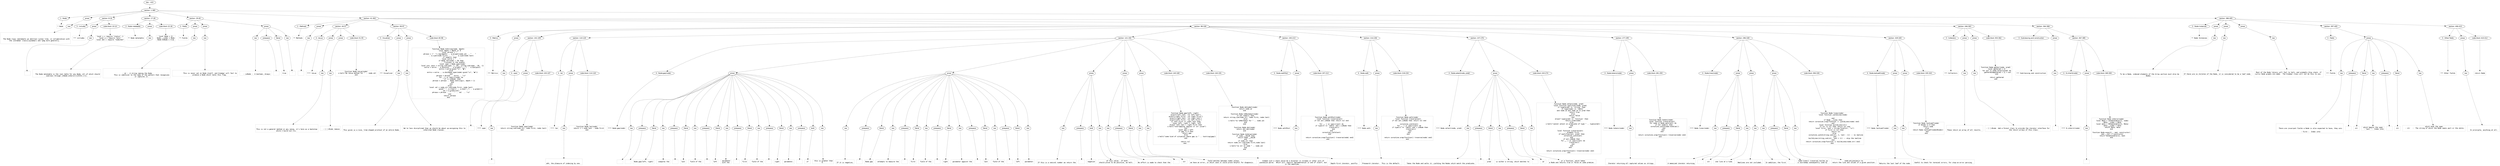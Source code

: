 digraph hierarchy {

node [fontname=Helvetica]
edge [style=dashed]

doc_0 [label="doc - 415"]


doc_0 -> { section_1}
{rank=same; section_1}

section_1 [label="section: 1-385"]


section_1 -> { header_2 prose_3 section_4 section_5 section_6 section_7 section_8}
{rank=same; header_2 prose_3 section_4 section_5 section_6 section_7 section_8}

header_2 [label="1 : Node"]

prose_3 [label="prose"]

section_4 [label="section: 8-16"]

section_5 [label="section: 17-28"]

section_6 [label="section: 29-40"]

section_7 [label="section: 41-363"]

section_8 [label="section: 386-405"]


header_2 -> leaf_9
leaf_9  [color=Gray,shape=rectangle,fontname=Inconsolata,label="* Node"]
prose_3 -> { raw_10}
{rank=same; raw_10}

raw_10 [label="raw"]


raw_10 -> leaf_11
leaf_11  [color=Gray,shape=rectangle,fontname=Inconsolata,label="


  The Node class implements an abstract syntax tree, in collaboration with
the [[Grammar class][/grammar] and lpeg more generally.  

"]
section_4 -> { header_12 prose_13 codeblock_14}
{rank=same; header_12 prose_13 codeblock_14}

header_12 [label="3 : includes"]

prose_13 [label="prose"]

codeblock_14 [label="code block 10-14"]


header_12 -> leaf_15
leaf_15  [color=Gray,shape=rectangle,fontname=Inconsolata,label="*** includes"]
prose_13 -> { raw_16}
{rank=same; raw_16}

raw_16 [label="raw"]


raw_16 -> leaf_17
leaf_17  [color=Gray,shape=rectangle,fontname=Inconsolata,label="
"]
codeblock_14 -> leaf_18
leaf_18  [color=Gray,shape=rectangle,fontname=Inconsolata,label="local s = require \"status\" ()
local a = require \"ansi\"
local dot = require \"node/dot\""]
section_5 -> { header_19 prose_20 codeblock_21}
{rank=same; header_19 prose_20 codeblock_21}

header_19 [label="2 : Node metatable"]

prose_20 [label="prose"]

codeblock_21 [label="code block 22-26"]


header_19 -> leaf_22
leaf_22  [color=Gray,shape=rectangle,fontname=Inconsolata,label="** Node metatable"]
prose_20 -> { raw_23}
{rank=same; raw_23}

raw_23 [label="raw"]


raw_23 -> leaf_24
leaf_24  [color=Gray,shape=rectangle,fontname=Inconsolata,label="

  The Node metatable is the root table for any Node, all of which should
subclass through [[Node:inherit()][httk://]].
"]
codeblock_21 -> leaf_25
leaf_25  [color=Gray,shape=rectangle,fontname=Inconsolata,label="local Node = {}
Node.__index = Node
Node.isNode = true"]
section_6 -> { header_26 prose_27 prose_28 prose_29}
{rank=same; header_26 prose_27 prose_28 prose_29}

header_26 [label="2 : Fields"]

prose_27 [label="prose"]

prose_28 [label="prose"]

prose_29 [label="prose"]


header_26 -> leaf_30
leaf_30  [color=Gray,shape=rectangle,fontname=Inconsolata,label="** Fields"]
prose_27 -> { raw_31}
{rank=same; raw_31}

raw_31 [label="raw"]


raw_31 -> leaf_32
leaf_32  [color=Gray,shape=rectangle,fontname=Inconsolata,label="

   - id :  A string naming the Node. 
           This is identical to the name of the pattern that recognizes
           or captures it.
"]
prose_28 -> { raw_33}
{rank=same; raw_33}

raw_33 [label="raw"]


raw_33 -> leaf_34
leaf_34  [color=Gray,shape=rectangle,fontname=Inconsolata,label="
           This is never set on Node itself, and Grammar will fail to
           produce a Node which lacks this flag. 
"]
prose_29 -> { raw_35 prespace_36 literal_37 raw_38}
{rank=same; raw_35 prespace_36 literal_37 raw_38}

raw_35 [label="raw"]

prespace_36 [label="prespace"]

literal_37 [label="literal"]

raw_38 [label="raw"]


raw_35 -> leaf_39
leaf_39  [color=Gray,shape=rectangle,fontname=Inconsolata,label="
   - isNode :  A boolean, always"]
prespace_36 -> leaf_40
leaf_40  [color=Gray,shape=rectangle,fontname=Inconsolata,label=" "]
literal_37 -> leaf_41
leaf_41  [color=Gray,shape=rectangle,fontname=Inconsolata,label="true"]
raw_38 -> leaf_42
leaf_42  [color=Gray,shape=rectangle,fontname=Inconsolata,label=".

"]
section_7 -> { header_43 prose_44 section_45 section_46 section_47 section_48 section_49}
{rank=same; header_43 prose_44 section_45 section_46 section_47 section_48 section_49}

header_43 [label="2 : Methods"]

prose_44 [label="prose"]

section_45 [label="section: 44-57"]

section_46 [label="section: 58-97"]

section_47 [label="section: 98-328"]

section_48 [label="section: 346-363"]

section_49 [label="section: 364-366"]


header_43 -> leaf_50
leaf_50  [color=Gray,shape=rectangle,fontname=Inconsolata,label="** Methods"]
prose_44 -> { raw_51}
{rank=same; raw_51}

raw_51 [label="raw"]


raw_51 -> leaf_52
leaf_52  [color=Gray,shape=rectangle,fontname=Inconsolata,label="

"]
section_45 -> { header_53 prose_54 prose_55 codeblock_56}
{rank=same; header_53 prose_54 prose_55 codeblock_56}

header_53 [label="4 : toLua"]

prose_54 [label="prose"]

prose_55 [label="prose"]

codeblock_56 [label="code block 51-55"]


header_53 -> leaf_57
leaf_57  [color=Gray,shape=rectangle,fontname=Inconsolata,label="**** toLua"]
prose_54 -> { raw_58}
{rank=same; raw_58}

raw_58 [label="raw"]


raw_58 -> leaf_59
leaf_59  [color=Gray,shape=rectangle,fontname=Inconsolata,label="

This is not a general method in any sense, it's here as a backstop
while I build out Clu. 
"]
prose_55 -> { raw_60}
{rank=same; raw_60}

raw_60 [label="raw"]


raw_60 -> leaf_61
leaf_61  [color=Gray,shape=rectangle,fontname=Inconsolata,label="
  - [ ] #todo remove
"]
codeblock_56 -> leaf_62
leaf_62  [color=Gray,shape=rectangle,fontname=Inconsolata,label="function Node.toLua(node)
  s:halt(\"No toLua method for \" .. node.id)
end"]
section_46 -> { header_63 prose_64 prose_65 codeblock_66}
{rank=same; header_63 prose_64 prose_65 codeblock_66}

header_63 [label="3 : Visualizer"]

prose_64 [label="prose"]

prose_65 [label="prose"]

codeblock_66 [label="code block 65-96"]


header_63 -> leaf_67
leaf_67  [color=Gray,shape=rectangle,fontname=Inconsolata,label="*** Visualizer"]
prose_64 -> { raw_68}
{rank=same; raw_68}

raw_68 [label="raw"]


raw_68 -> leaf_69
leaf_69  [color=Gray,shape=rectangle,fontname=Inconsolata,label="

This gives us a nice, tree-shaped printout of an entire Node.
"]
prose_65 -> { raw_70}
{rank=same; raw_70}

raw_70 [label="raw"]


raw_70 -> leaf_71
leaf_71  [color=Gray,shape=rectangle,fontname=Inconsolata,label="
We're less disciplined than we should be about up-assigning this to
inherited Node classes. 
"]
codeblock_66 -> leaf_72
leaf_72  [color=Gray,shape=rectangle,fontname=Inconsolata,label="function Node.toString(node, depth)
   local depth = depth or 0
   local phrase = \"\"
   phrase = (\"  \"):rep(depth) .. a.bright(node.id) .. \"    \"
      .. a.cyan(node.first) .. \"-\" .. a.cyan(node.last)
   if node[1] then
      local extra = \"    \"
      if Node.len(node) > 56 then
         --  Truncate in the middle
         local span = Node.span(node)
         local pre, post = string.sub(span, 1, 26), string.sub(span, -26, -1)
         extra = extra .. a.dim(pre) .. a.bright(\"………\") .. a.dim(post)
         extra = extra:gsub(\"\\n\", \"◼︎\")
      else
         extra = extra .. a.dim(Node.span(node):gsub(\"\\n\", \"◼︎\"))
      end
      phrase = phrase .. extra .. \"\\n\"
      for _,v in ipairs(node) do
         if (v.isNode) then
            phrase = phrase .. Node.toString(v, depth + 1)
         end
      end
   else
      local val = node.str:sub(node.first, node.last)
                          :gsub(\" \", a.clear() .. a.dim(\"_\") .. a.green())
      val = a.green(val)
      phrase = phrase .. \"    \" .. val  .. \"\\n\"
   end
   return phrase
end"]
section_47 -> { header_73 prose_74 section_75 section_76 section_77 section_78 section_79 section_80 section_81 section_82 section_83}
{rank=same; header_73 prose_74 section_75 section_76 section_77 section_78 section_79 section_80 section_81 section_82 section_83}

header_73 [label="3 : Metrics"]

prose_74 [label="prose"]

section_75 [label="section: 101-109"]

section_76 [label="section: 110-120"]

section_77 [label="section: 121-192"]

section_78 [label="section: 193-213"]

section_79 [label="section: 214-236"]

section_80 [label="section: 237-276"]

section_81 [label="section: 277-295"]

section_82 [label="section: 296-328"]

section_83 [label="section: 329-345"]


header_73 -> leaf_84
leaf_84  [color=Gray,shape=rectangle,fontname=Inconsolata,label="*** Metrics"]
prose_74 -> { raw_85}
{rank=same; raw_85}

raw_85 [label="raw"]


raw_85 -> leaf_86
leaf_86  [color=Gray,shape=rectangle,fontname=Inconsolata,label="

"]
section_75 -> { header_87 prose_88 codeblock_89}
{rank=same; header_87 prose_88 codeblock_89}

header_87 [label="4 : span"]

prose_88 [label="prose"]

codeblock_89 [label="code block 103-107"]


header_87 -> leaf_90
leaf_90  [color=Gray,shape=rectangle,fontname=Inconsolata,label="**** span"]
prose_88 -> { raw_91}
{rank=same; raw_91}

raw_91 [label="raw"]


raw_91 -> leaf_92
leaf_92  [color=Gray,shape=rectangle,fontname=Inconsolata,label="
"]
codeblock_89 -> leaf_93
leaf_93  [color=Gray,shape=rectangle,fontname=Inconsolata,label="function Node.span(node)
   return string.sub(node.str, node.first, node.last)
end"]
section_76 -> { header_94 prose_95 codeblock_96}
{rank=same; header_94 prose_95 codeblock_96}

header_94 [label="4 : len"]

prose_95 [label="prose"]

codeblock_96 [label="code block 114-118"]


header_94 -> leaf_97
leaf_97  [color=Gray,shape=rectangle,fontname=Inconsolata,label="**** len"]
prose_95 -> { raw_98}
{rank=same; raw_98}

raw_98 [label="raw"]


raw_98 -> leaf_99
leaf_99  [color=Gray,shape=rectangle,fontname=Inconsolata,label="

ahh, the pleasure of indexing by one. 
"]
codeblock_96 -> leaf_100
leaf_100  [color=Gray,shape=rectangle,fontname=Inconsolata,label="function Node.len(node)
    return 1 + node.last - node.first
end"]
section_77 -> { header_101 prose_102 prose_103 prose_104 prose_105 prose_106 codeblock_107 codeblock_108}
{rank=same; header_101 prose_102 prose_103 prose_104 prose_105 prose_106 codeblock_107 codeblock_108}

header_101 [label="4 : Node:gap(node)"]

prose_102 [label="prose"]

prose_103 [label="prose"]

prose_104 [label="prose"]

prose_105 [label="prose"]

prose_106 [label="prose"]

codeblock_107 [label="code block 140-160"]

codeblock_108 [label="code block 163-191"]


header_101 -> leaf_109
leaf_109  [color=Gray,shape=rectangle,fontname=Inconsolata,label="**** Node:gap(node)"]
prose_102 -> { raw_110 prespace_111 literal_112 raw_113 prespace_114 literal_115 raw_116 prespace_117 literal_118 raw_119 prespace_120 literal_121 raw_122 prespace_123 literal_124 raw_125 prespace_126 bold_127 raw_128}
{rank=same; raw_110 prespace_111 literal_112 raw_113 prespace_114 literal_115 raw_116 prespace_117 literal_118 raw_119 prespace_120 literal_121 raw_122 prespace_123 literal_124 raw_125 prespace_126 bold_127 raw_128}

raw_110 [label="raw"]

prespace_111 [label="prespace"]

literal_112 [label="literal"]

raw_113 [label="raw"]

prespace_114 [label="prespace"]

literal_115 [label="literal"]

raw_116 [label="raw"]

prespace_117 [label="prespace"]

literal_118 [label="literal"]

raw_119 [label="raw"]

prespace_120 [label="prespace"]

literal_121 [label="literal"]

raw_122 [label="raw"]

prespace_123 [label="prespace"]

literal_124 [label="literal"]

raw_125 [label="raw"]

prespace_126 [label="prespace"]

bold_127 [label="bold"]

raw_128 [label="raw"]


raw_110 -> leaf_129
leaf_129  [color=Gray,shape=rectangle,fontname=Inconsolata,label=""]
prespace_111 -> leaf_130
leaf_130  [color=Gray,shape=rectangle,fontname=Inconsolata,label=""]
literal_112 -> leaf_131
leaf_131  [color=Gray,shape=rectangle,fontname=Inconsolata,label="Node.gap(left, right)"]
raw_113 -> leaf_132
leaf_132  [color=Gray,shape=rectangle,fontname=Inconsolata,label=" compares the"]
prespace_114 -> leaf_133
leaf_133  [color=Gray,shape=rectangle,fontname=Inconsolata,label=" "]
literal_115 -> leaf_134
leaf_134  [color=Gray,shape=rectangle,fontname=Inconsolata,label="last"]
raw_116 -> leaf_135
leaf_135  [color=Gray,shape=rectangle,fontname=Inconsolata,label=" field of the"]
prespace_117 -> leaf_136
leaf_136  [color=Gray,shape=rectangle,fontname=Inconsolata,label=" "]
literal_118 -> leaf_137
leaf_137  [color=Gray,shape=rectangle,fontname=Inconsolata,label="left"]
raw_119 -> leaf_138
leaf_138  [color=Gray,shape=rectangle,fontname=Inconsolata,label=" parameter
with the"]
prespace_120 -> leaf_139
leaf_139  [color=Gray,shape=rectangle,fontname=Inconsolata,label=" "]
literal_121 -> leaf_140
leaf_140  [color=Gray,shape=rectangle,fontname=Inconsolata,label="first"]
raw_122 -> leaf_141
leaf_141  [color=Gray,shape=rectangle,fontname=Inconsolata,label=" field of the"]
prespace_123 -> leaf_142
leaf_142  [color=Gray,shape=rectangle,fontname=Inconsolata,label=" "]
literal_124 -> leaf_143
leaf_143  [color=Gray,shape=rectangle,fontname=Inconsolata,label="right"]
raw_125 -> leaf_144
leaf_144  [color=Gray,shape=rectangle,fontname=Inconsolata,label=" parameter,"]
prespace_126 -> leaf_145
leaf_145  [color=Gray,shape=rectangle,fontname=Inconsolata,label=" "]
bold_127 -> leaf_146
leaf_146  [color=Gray,shape=rectangle,fontname=Inconsolata,label="if"]
raw_128 -> leaf_147
leaf_147  [color=Gray,shape=rectangle,fontname=Inconsolata,label=" this is greater than
0. 
"]
prose_103 -> { raw_148 prespace_149 literal_150 raw_151 prespace_152 literal_153 raw_154 prespace_155 literal_156 raw_157 prespace_158 literal_159 raw_160 prespace_161 literal_162 raw_163}
{rank=same; raw_148 prespace_149 literal_150 raw_151 prespace_152 literal_153 raw_154 prespace_155 literal_156 raw_157 prespace_158 literal_159 raw_160 prespace_161 literal_162 raw_163}

raw_148 [label="raw"]

prespace_149 [label="prespace"]

literal_150 [label="literal"]

raw_151 [label="raw"]

prespace_152 [label="prespace"]

literal_153 [label="literal"]

raw_154 [label="raw"]

prespace_155 [label="prespace"]

literal_156 [label="literal"]

raw_157 [label="raw"]

prespace_158 [label="prespace"]

literal_159 [label="literal"]

raw_160 [label="raw"]

prespace_161 [label="prespace"]

literal_162 [label="literal"]

raw_163 [label="raw"]


raw_148 -> leaf_164
leaf_164  [color=Gray,shape=rectangle,fontname=Inconsolata,label="
If it is negative,"]
prespace_149 -> leaf_165
leaf_165  [color=Gray,shape=rectangle,fontname=Inconsolata,label=" "]
literal_150 -> leaf_166
leaf_166  [color=Gray,shape=rectangle,fontname=Inconsolata,label="Node.gap"]
raw_151 -> leaf_167
leaf_167  [color=Gray,shape=rectangle,fontname=Inconsolata,label=" attempts to measure the"]
prespace_152 -> leaf_168
leaf_168  [color=Gray,shape=rectangle,fontname=Inconsolata,label=" "]
literal_153 -> leaf_169
leaf_169  [color=Gray,shape=rectangle,fontname=Inconsolata,label="first"]
raw_154 -> leaf_170
leaf_170  [color=Gray,shape=rectangle,fontname=Inconsolata,label=" field of the"]
prespace_155 -> leaf_171
leaf_171  [color=Gray,shape=rectangle,fontname=Inconsolata,label=""]
literal_156 -> leaf_172
leaf_172  [color=Gray,shape=rectangle,fontname=Inconsolata,label="right"]
raw_157 -> leaf_173
leaf_173  [color=Gray,shape=rectangle,fontname=Inconsolata,label=" parameter against the"]
prespace_158 -> leaf_174
leaf_174  [color=Gray,shape=rectangle,fontname=Inconsolata,label=" "]
literal_159 -> leaf_175
leaf_175  [color=Gray,shape=rectangle,fontname=Inconsolata,label="last"]
raw_160 -> leaf_176
leaf_176  [color=Gray,shape=rectangle,fontname=Inconsolata,label=" field of the"]
prespace_161 -> leaf_177
leaf_177  [color=Gray,shape=rectangle,fontname=Inconsolata,label=" "]
literal_162 -> leaf_178
leaf_178  [color=Gray,shape=rectangle,fontname=Inconsolata,label="left"]
raw_163 -> leaf_179
leaf_179  [color=Gray,shape=rectangle,fontname=Inconsolata,label=" parameter.
"]
prose_104 -> { raw_180 prespace_181 bold_182 raw_183}
{rank=same; raw_180 prespace_181 bold_182 raw_183}

raw_180 [label="raw"]

prespace_181 [label="prespace"]

bold_182 [label="bold"]

raw_183 [label="raw"]


raw_180 -> leaf_184
leaf_184  [color=Gray,shape=rectangle,fontname=Inconsolata,label="
If this is a natural number we return the"]
prespace_181 -> leaf_185
leaf_185  [color=Gray,shape=rectangle,fontname=Inconsolata,label=" "]
bold_182 -> leaf_186
leaf_186  [color=Gray,shape=rectangle,fontname=Inconsolata,label="negation"]
raw_183 -> leaf_187
leaf_187  [color=Gray,shape=rectangle,fontname=Inconsolata,label=" of this value.  If both
should prove to be positive, we halt. 
"]
prose_105 -> { raw_188 prespace_189 literal_190 raw_191}
{rank=same; raw_188 prespace_189 literal_190 raw_191}

raw_188 [label="raw"]

prespace_189 [label="prespace"]

literal_190 [label="literal"]

raw_191 [label="raw"]


raw_188 -> leaf_192
leaf_192  [color=Gray,shape=rectangle,fontname=Inconsolata,label="
No effort is made to check that the"]
prespace_189 -> leaf_193
leaf_193  [color=Gray,shape=rectangle,fontname=Inconsolata,label=" "]
literal_190 -> leaf_194
leaf_194  [color=Gray,shape=rectangle,fontname=Inconsolata,label="str"]
raw_191 -> leaf_195
leaf_195  [color=Gray,shape=rectangle,fontname=Inconsolata,label=" field matches between nodes unless
we have an error, in which case it could prove helpful for diagnosis.  
"]
prose_106 -> { raw_196}
{rank=same; raw_196}

raw_196 [label="raw"]


raw_196 -> leaf_197
leaf_197  [color=Gray,shape=rectangle,fontname=Inconsolata,label="
Indeed such a check would be a disaster in streams or other sort of
piecewise parse.  Which will require implementation in and of itself, but
in the meantime...
"]
codeblock_107 -> leaf_198
leaf_198  [color=Gray,shape=rectangle,fontname=Inconsolata,label="function Node.gap(left, right)
  assert(left.last, \"no left.last\")
  assert(right.first, \"no right.first\")
  assert(right.last, \"no right.last\")
  assert(left.first, \"no left.first\")
  if left.first >= right.last then
    local left, right = right, left
  elseif left.last > right.first then
    s:halt(\"overlapping regions or str issue\")
  end
  local gap = left
  if gap >= 0 then
    return gap
  else
    s:halt(\"some kind of situation where gap is \" .. tostring(gap))
  end

  return nil 
end"]
codeblock_108 -> leaf_199
leaf_199  [color=Gray,shape=rectangle,fontname=Inconsolata,label="function Node.dotLabel(node)
  return node.id
end

function Node.toMarkdown(node)
  if not node[1] then
    return string.sub(node.str, node.first, node.last)
  else
    s:halt(\"no toMarkdown for \" .. node.id)
  end
end

function Node.dot(node)
  return dot.dot(node)
end

function Node.toValue(node)
  if node.__VALUE then
    return node.__VALUE
  end
  if node.str then
    return node.str:sub(node.first,node.last)
  else
    s:halt(\"no str on node \" .. node.id)
  end
end
"]
section_78 -> { header_200 prose_201 codeblock_202}
{rank=same; header_200 prose_201 codeblock_202}

header_200 [label="4 : Node.walkPost"]

prose_201 [label="prose"]

codeblock_202 [label="code block 197-212"]


header_200 -> leaf_203
leaf_203  [color=Gray,shape=rectangle,fontname=Inconsolata,label="**** Node.walkPost"]
prose_201 -> { raw_204}
{rank=same; raw_204}

raw_204 [label="raw"]


raw_204 -> leaf_205
leaf_205  [color=Gray,shape=rectangle,fontname=Inconsolata,label="

Depth-first iterator, postfix 
"]
codeblock_202 -> leaf_206
leaf_206  [color=Gray,shape=rectangle,fontname=Inconsolata,label="function Node.walkPost(node)
    local function traverse(ast)
        if not ast.isNode then return nil end

        for _, v in ipairs(ast) do
            if type(v) == 'table' and v.isNode then
              traverse(v)
            end
        end
        coroutine.yield(ast)
    end

    return coroutine.wrap(function() traverse(node) end)
end"]
section_79 -> { header_207 prose_208 codeblock_209}
{rank=same; header_207 prose_208 codeblock_209}

header_207 [label="4 : Node.walk"]

prose_208 [label="prose"]

codeblock_209 [label="code block 218-234"]


header_207 -> leaf_210
leaf_210  [color=Gray,shape=rectangle,fontname=Inconsolata,label="**** Node.walk"]
prose_208 -> { raw_211}
{rank=same; raw_211}

raw_211 [label="raw"]


raw_211 -> leaf_212
leaf_212  [color=Gray,shape=rectangle,fontname=Inconsolata,label="

Presearch iterator.  This is the default. 
"]
codeblock_209 -> leaf_213
leaf_213  [color=Gray,shape=rectangle,fontname=Inconsolata,label="function Node.walk(node)
  local function traverse(ast)
    if not ast.isNode then return nil end

    coroutine.yield(ast)
    for _, v in ipairs(ast) do
      if type(v) == 'table' and v.isNode then
        traverse(v)
      end
    end
  end

  return coroutine.wrap(function() traverse(node) end)
end
"]
section_80 -> { header_214 prose_215 codeblock_216}
{rank=same; header_214 prose_215 codeblock_216}

header_214 [label="4 : Node.select(node, pred)"]

prose_215 [label="prose"]

codeblock_216 [label="code block 243-274"]


header_214 -> leaf_217
leaf_217  [color=Gray,shape=rectangle,fontname=Inconsolata,label="**** Node.select(node, pred)"]
prose_215 -> { raw_218 prespace_219 literal_220 raw_221 prespace_222 literal_223 raw_224}
{rank=same; raw_218 prespace_219 literal_220 raw_221 prespace_222 literal_223 raw_224}

raw_218 [label="raw"]

prespace_219 [label="prespace"]

literal_220 [label="literal"]

raw_221 [label="raw"]

prespace_222 [label="prespace"]

literal_223 [label="literal"]

raw_224 [label="raw"]


raw_218 -> leaf_225
leaf_225  [color=Gray,shape=rectangle,fontname=Inconsolata,label="

  Takes the Node and walks it, yielding the Nodes which match the predicate."]
prespace_219 -> leaf_226
leaf_226  [color=Gray,shape=rectangle,fontname=Inconsolata,label=""]
literal_220 -> leaf_227
leaf_227  [color=Gray,shape=rectangle,fontname=Inconsolata,label="pred"]
raw_221 -> leaf_228
leaf_228  [color=Gray,shape=rectangle,fontname=Inconsolata,label=" is either a string, which matches to"]
prespace_222 -> leaf_229
leaf_229  [color=Gray,shape=rectangle,fontname=Inconsolata,label=" "]
literal_223 -> leaf_230
leaf_230  [color=Gray,shape=rectangle,fontname=Inconsolata,label="id"]
raw_224 -> leaf_231
leaf_231  [color=Gray,shape=rectangle,fontname=Inconsolata,label=", or a function, which takes
a Node and returns true or false on some premise. 
"]
codeblock_216 -> leaf_232
leaf_232  [color=Gray,shape=rectangle,fontname=Inconsolata,label="function Node.select(node, pred)
   local function qualifies(node, pred)
      if type(pred) == 'string' then
         if type(node) == 'table' 
          and node.id and node.id == pred then
            return true
         else
            return false
         end
      elseif type(pred) == 'function' then
         return pred(node)
      else
         s:halt(\"cannot select on predicate of type \" .. type(pred))
      end
   end

   local function traverse(ast)
      -- breadth first
      if qualifies(ast, pred) then
         coroutine.yield(ast)
      end
      if ast.isNode then
         for _, v in ipairs(ast) do
            traverse(v)
         end
      end
   end

   return coroutine.wrap(function() traverse(node) end)
end"]
section_81 -> { header_233 prose_234 codeblock_235}
{rank=same; header_233 prose_234 codeblock_235}

header_233 [label="4 : Node.tokens(node)"]

prose_234 [label="prose"]

codeblock_235 [label="code block 281-293"]


header_233 -> leaf_236
leaf_236  [color=Gray,shape=rectangle,fontname=Inconsolata,label="**** Node.tokens(node)"]
prose_234 -> { raw_237}
{rank=same; raw_237}

raw_237 [label="raw"]


raw_237 -> leaf_238
leaf_238  [color=Gray,shape=rectangle,fontname=Inconsolata,label="

  Iterator returning all captured values as strings.
"]
codeblock_235 -> leaf_239
leaf_239  [color=Gray,shape=rectangle,fontname=Inconsolata,label="function Node.tokens(node)
  local function traverse(ast)
    for node in Node.walk(ast) do
      if not node[1] then
        coroutine.yield(node:toValue())
      end
    end
  end

  return coroutine.wrap(function() traverse(node) end)
end  "]
section_82 -> { header_240 prose_241 prose_242 prose_243 codeblock_244}
{rank=same; header_240 prose_241 prose_242 prose_243 codeblock_244}

header_240 [label="4 : Node.lines(node)"]

prose_241 [label="prose"]

prose_242 [label="prose"]

prose_243 [label="prose"]

codeblock_244 [label="code block 306-326"]


header_240 -> leaf_245
leaf_245  [color=Gray,shape=rectangle,fontname=Inconsolata,label="**** Node.lines(node)"]
prose_241 -> { raw_246 prespace_247 literal_248 raw_249}
{rank=same; raw_246 prespace_247 literal_248 raw_249}

raw_246 [label="raw"]

prespace_247 [label="prespace"]

literal_248 [label="literal"]

raw_249 [label="raw"]


raw_246 -> leaf_250
leaf_250  [color=Gray,shape=rectangle,fontname=Inconsolata,label="

A memoized iterator returning"]
prespace_247 -> leaf_251
leaf_251  [color=Gray,shape=rectangle,fontname=Inconsolata,label=" "]
literal_248 -> leaf_252
leaf_252  [color=Gray,shape=rectangle,fontname=Inconsolata,label="str"]
raw_249 -> leaf_253
leaf_253  [color=Gray,shape=rectangle,fontname=Inconsolata,label=" one line at a time. 
"]
prose_242 -> { raw_254}
{rank=same; raw_254}

raw_254 [label="raw"]


raw_254 -> leaf_255
leaf_255  [color=Gray,shape=rectangle,fontname=Inconsolata,label="
Newlines are not included.
"]
prose_243 -> { raw_256 prespace_257 literal_258 raw_259}
{rank=same; raw_256 prespace_257 literal_258 raw_259}

raw_256 [label="raw"]

prespace_257 [label="prespace"]

literal_258 [label="literal"]

raw_259 [label="raw"]


raw_256 -> leaf_260
leaf_260  [color=Gray,shape=rectangle,fontname=Inconsolata,label="
In addition, the first"]
prespace_257 -> leaf_261
leaf_261  [color=Gray,shape=rectangle,fontname=Inconsolata,label=" "]
literal_258 -> leaf_262
leaf_262  [color=Gray,shape=rectangle,fontname=Inconsolata,label="node:lines() traversal builds up
a sourcemap subsequently used by "]
raw_259 -> leaf_263
leaf_263  [color=Gray,shape=rectangle,fontname=Inconsolata,label="node:atLine(pos)= to
return the line and column of a given position.
"]
codeblock_244 -> leaf_264
leaf_264  [color=Gray,shape=rectangle,fontname=Inconsolata,label="function Node.lines(node)
  local function yieldLines(node)

  end
  if Node.__lines then
    return coroutine.wrap(function () yieldLines(node) end)
  end
  local function buildLines(str)
      if str == nil then return nil end
      local first, last = string.find(str, \"\\n\")
      if first == nil then 
        return nil
      else 
        coroutine.yield(string.sub(str, 1, last - 1)) -- no newline
      end
      buildLines(string.sub(str, last + 1)) -- skip the newline
  end
  return coroutine.wrap(function () buildLines(node.str) end)
end"]
section_83 -> { header_265 prose_266 prose_267 codeblock_268}
{rank=same; header_265 prose_266 prose_267 codeblock_268}

header_265 [label="4 : Node.lastLeaf(node)"]

prose_266 [label="prose"]

prose_267 [label="prose"]

codeblock_268 [label="code block 335-343"]


header_265 -> leaf_269
leaf_269  [color=Gray,shape=rectangle,fontname=Inconsolata,label="**** Node.lastLeaf(node)"]
prose_266 -> { raw_270}
{rank=same; raw_270}

raw_270 [label="raw"]


raw_270 -> leaf_271
leaf_271  [color=Gray,shape=rectangle,fontname=Inconsolata,label="

Returns the last leaf of the node.
"]
prose_267 -> { raw_272}
{rank=same; raw_272}

raw_272 [label="raw"]


raw_272 -> leaf_273
leaf_273  [color=Gray,shape=rectangle,fontname=Inconsolata,label="
Useful to check for terminal errors, for stop-on-error parsing. 
"]
codeblock_268 -> leaf_274
leaf_274  [color=Gray,shape=rectangle,fontname=Inconsolata,label="function Node.lastLeaf(node)
  if #node == 0 then 
    return node
  else
    return Node.lastLeaf(node[#node])
  end
end"]
section_48 -> { header_275 prose_276 prose_277 codeblock_278}
{rank=same; header_275 prose_276 prose_277 codeblock_278}

header_275 [label="3 : Collectors"]

prose_276 [label="prose"]

prose_277 [label="prose"]

codeblock_278 [label="code block 353-362"]


header_275 -> leaf_279
leaf_279  [color=Gray,shape=rectangle,fontname=Inconsolata,label="*** Collectors"]
prose_276 -> { raw_280}
{rank=same; raw_280}

raw_280 [label="raw"]


raw_280 -> leaf_281
leaf_281  [color=Gray,shape=rectangle,fontname=Inconsolata,label="

These return an array of all results. 
"]
prose_277 -> { raw_282}
{rank=same; raw_282}

raw_282 [label="raw"]


raw_282 -> leaf_283
leaf_283  [color=Gray,shape=rectangle,fontname=Inconsolata,label="
- [ ] #todo  Add a Forest class to provide the iterator interface for
             the return arrays of this class.
"]
codeblock_278 -> leaf_284
leaf_284  [color=Gray,shape=rectangle,fontname=Inconsolata,label="function Node.gather(node, pred)
  local gathered = {}
  for ast in node:select(pred) do
    gathered[#gathered + 1] = ast
  end
  
  return gathered
end"]
section_49 -> { header_285 prose_286 section_287}
{rank=same; header_285 prose_286 section_287}

header_285 [label="3 : Subclassing and construction"]

prose_286 [label="prose"]

section_287 [label="section: 367-385"]


header_285 -> leaf_288
leaf_288  [color=Gray,shape=rectangle,fontname=Inconsolata,label="*** Subclassing and construction"]
prose_286 -> { raw_289}
{rank=same; raw_289}

raw_289 [label="raw"]


raw_289 -> leaf_290
leaf_290  [color=Gray,shape=rectangle,fontname=Inconsolata,label="

"]
section_287 -> { header_291 prose_292 codeblock_293}
{rank=same; header_291 prose_292 codeblock_293}

header_291 [label="4 : N.inherit(node)"]

prose_292 [label="prose"]

codeblock_293 [label="code block 369-383"]


header_291 -> leaf_294
leaf_294  [color=Gray,shape=rectangle,fontname=Inconsolata,label="**** N.inherit(node)"]
prose_292 -> { raw_295}
{rank=same; raw_295}

raw_295 [label="raw"]


raw_295 -> leaf_296
leaf_296  [color=Gray,shape=rectangle,fontname=Inconsolata,label="
"]
codeblock_293 -> leaf_297
leaf_297  [color=Gray,shape=rectangle,fontname=Inconsolata,label="function Node.inherit(node)
  local Meta = setmetatable({}, node)
  Meta.__index = Meta
  local meta = setmetatable({}, Meta)
  meta.__index = meta
  return Meta, meta
end

function Node.export(_, mod, constructor)
  mod.__call = constructor
  return setmetatable({}, mod)
end
"]
section_8 -> { header_298 prose_299 prose_300 prose_301 section_302 section_303}
{rank=same; header_298 prose_299 prose_300 prose_301 section_302 section_303}

header_298 [label="2 : Node Instances"]

prose_299 [label="prose"]

prose_300 [label="prose"]

prose_301 [label="prose"]

section_302 [label="section: 397-405"]

section_303 [label="section: 406-415"]


header_298 -> leaf_304
leaf_304  [color=Gray,shape=rectangle,fontname=Inconsolata,label="** Node Instances"]
prose_299 -> { raw_305}
{rank=same; raw_305}

raw_305 [label="raw"]


raw_305 -> leaf_306
leaf_306  [color=Gray,shape=rectangle,fontname=Inconsolata,label="

  To be a Node, indexed elements of the Array portion must also be 
Nodes. 
"]
prose_300 -> { raw_307}
{rank=same; raw_307}

raw_307 [label="raw"]


raw_307 -> leaf_308
leaf_308  [color=Gray,shape=rectangle,fontname=Inconsolata,label="
If there are no children of the Node, it is considered to be a leaf node.
"]
prose_301 -> { raw_309}
{rank=same; raw_309}

raw_309 [label="raw"]


raw_309 -> leaf_310
leaf_310  [color=Gray,shape=rectangle,fontname=Inconsolata,label="
Most of the Node library will fail to halt, and probably blow stack, if
cyclic Node graphs are made.  The Grammar class will not do this to you. 

"]
section_302 -> { header_311 prose_312}
{rank=same; header_311 prose_312}

header_311 [label="3 : Fields"]

prose_312 [label="prose"]


header_311 -> leaf_313
leaf_313  [color=Gray,shape=rectangle,fontname=Inconsolata,label="*** Fields"]
prose_312 -> { raw_314 prespace_315 literal_316 raw_317 prespace_318 literal_319 raw_320}
{rank=same; raw_314 prespace_315 literal_316 raw_317 prespace_318 literal_319 raw_320}

raw_314 [label="raw"]

prespace_315 [label="prespace"]

literal_316 [label="literal"]

raw_317 [label="raw"]

prespace_318 [label="prespace"]

literal_319 [label="literal"]

raw_320 [label="raw"]


raw_314 -> leaf_321
leaf_321  [color=Gray,shape=rectangle,fontname=Inconsolata,label="

  There are invariant fields a Node is also expected to have, they are:
 
  - first :  Index into"]
prespace_315 -> leaf_322
leaf_322  [color=Gray,shape=rectangle,fontname=Inconsolata,label=" "]
literal_316 -> leaf_323
leaf_323  [color=Gray,shape=rectangle,fontname=Inconsolata,label="str"]
raw_317 -> leaf_324
leaf_324  [color=Gray,shape=rectangle,fontname=Inconsolata,label=" which begins the span.
  - last  :  Index into"]
prespace_318 -> leaf_325
leaf_325  [color=Gray,shape=rectangle,fontname=Inconsolata,label=" "]
literal_319 -> leaf_326
leaf_326  [color=Gray,shape=rectangle,fontname=Inconsolata,label="str"]
raw_320 -> leaf_327
leaf_327  [color=Gray,shape=rectangle,fontname=Inconsolata,label=" which ends the span.
  - str   :  The string of which the Node spans part or the whole.

"]
section_303 -> { header_328 prose_329 codeblock_330}
{rank=same; header_328 prose_329 codeblock_330}

header_328 [label="3 : Other fields"]

prose_329 [label="prose"]

codeblock_330 [label="code block 410-412"]


header_328 -> leaf_331
leaf_331  [color=Gray,shape=rectangle,fontname=Inconsolata,label="*** Other fields"]
prose_329 -> { raw_332}
{rank=same; raw_332}

raw_332 [label="raw"]


raw_332 -> leaf_333
leaf_333  [color=Gray,shape=rectangle,fontname=Inconsolata,label="

  In principle, anything at all. 
"]
codeblock_330 -> leaf_334
leaf_334  [color=Gray,shape=rectangle,fontname=Inconsolata,label="return Node"]

}
